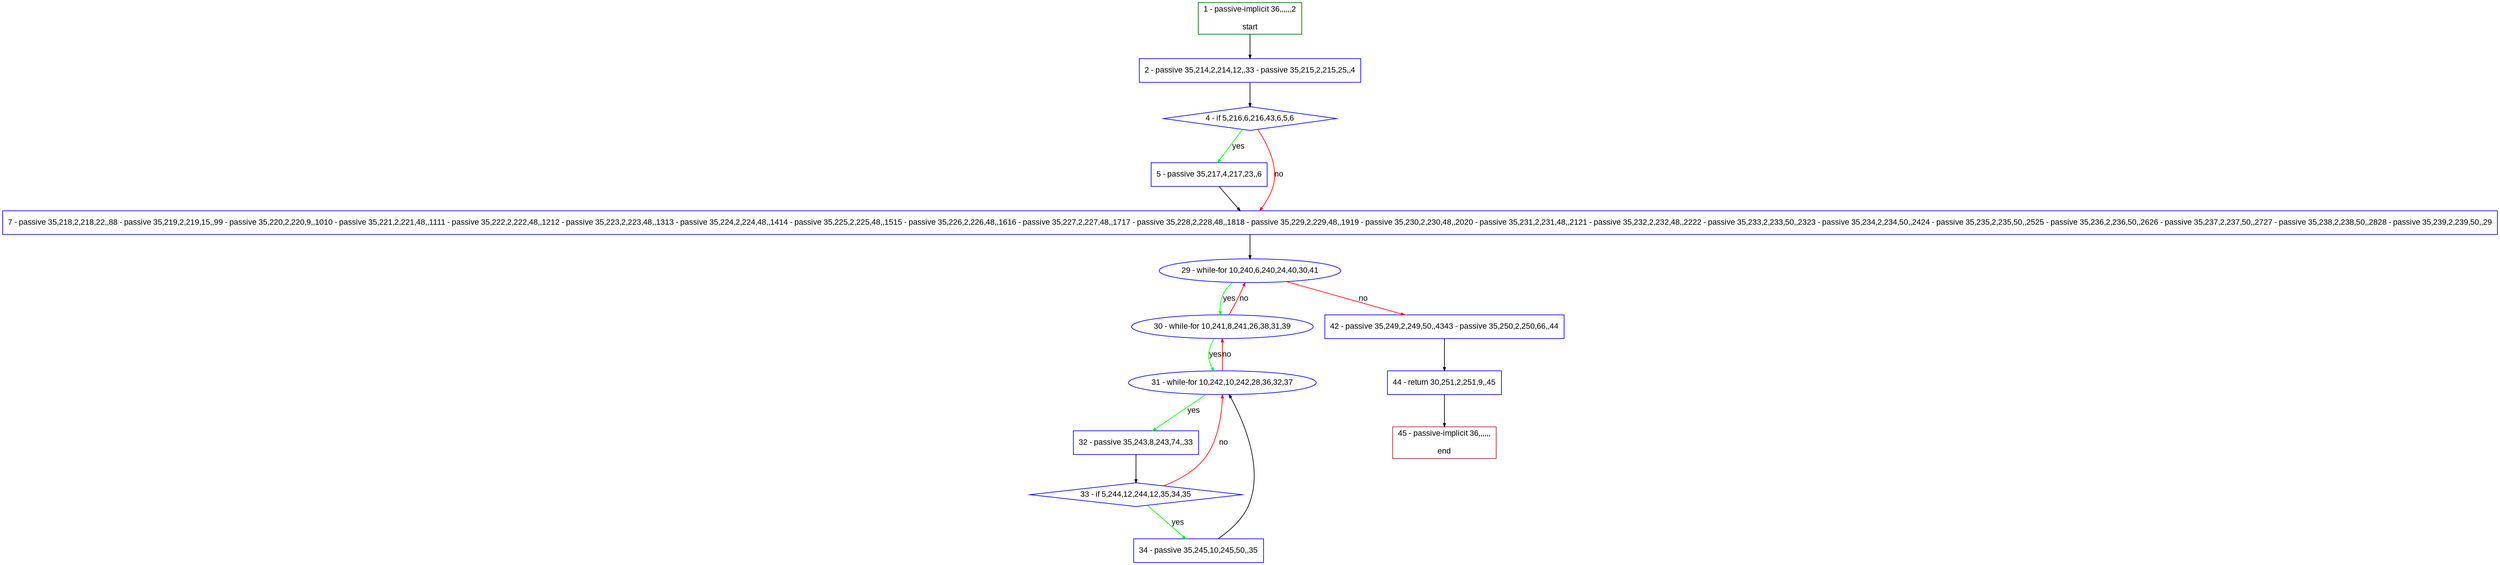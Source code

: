 digraph "" {
  graph [pack="true", label="", fontsize="12", packmode="clust", fontname="Arial", fillcolor="#FFFFCC", bgcolor="white", style="rounded,filled", compound="true"];
  node [node_initialized="no", label="", color="grey", fontsize="12", fillcolor="white", fontname="Arial", style="filled", shape="rectangle", compound="true", fixedsize="false"];
  edge [fontcolor="black", arrowhead="normal", arrowtail="none", arrowsize="0.5", ltail="", label="", color="black", fontsize="12", lhead="", fontname="Arial", dir="forward", compound="true"];
  __N1 [label="2 - passive 35,214,2,214,12,,33 - passive 35,215,2,215,25,,4", color="#0000ff", fillcolor="#ffffff", style="filled", shape="box"];
  __N2 [label="1 - passive-implicit 36,,,,,,2\n\nstart", color="#006400", fillcolor="#ffffff", style="filled", shape="box"];
  __N3 [label="4 - if 5,216,6,216,43,6,5,6", color="#0000ff", fillcolor="#ffffff", style="filled", shape="diamond"];
  __N4 [label="5 - passive 35,217,4,217,23,,6", color="#0000ff", fillcolor="#ffffff", style="filled", shape="box"];
  __N5 [label="7 - passive 35,218,2,218,22,,88 - passive 35,219,2,219,15,,99 - passive 35,220,2,220,9,,1010 - passive 35,221,2,221,48,,1111 - passive 35,222,2,222,48,,1212 - passive 35,223,2,223,48,,1313 - passive 35,224,2,224,48,,1414 - passive 35,225,2,225,48,,1515 - passive 35,226,2,226,48,,1616 - passive 35,227,2,227,48,,1717 - passive 35,228,2,228,48,,1818 - passive 35,229,2,229,48,,1919 - passive 35,230,2,230,48,,2020 - passive 35,231,2,231,48,,2121 - passive 35,232,2,232,48,,2222 - passive 35,233,2,233,50,,2323 - passive 35,234,2,234,50,,2424 - passive 35,235,2,235,50,,2525 - passive 35,236,2,236,50,,2626 - passive 35,237,2,237,50,,2727 - passive 35,238,2,238,50,,2828 - passive 35,239,2,239,50,,29", color="#0000ff", fillcolor="#ffffff", style="filled", shape="box"];
  __N6 [label="29 - while-for 10,240,6,240,24,40,30,41", color="#0000ff", fillcolor="#ffffff", style="filled", shape="oval"];
  __N7 [label="30 - while-for 10,241,8,241,26,38,31,39", color="#0000ff", fillcolor="#ffffff", style="filled", shape="oval"];
  __N8 [label="42 - passive 35,249,2,249,50,,4343 - passive 35,250,2,250,66,,44", color="#0000ff", fillcolor="#ffffff", style="filled", shape="box"];
  __N9 [label="31 - while-for 10,242,10,242,28,36,32,37", color="#0000ff", fillcolor="#ffffff", style="filled", shape="oval"];
  __N10 [label="32 - passive 35,243,8,243,74,,33", color="#0000ff", fillcolor="#ffffff", style="filled", shape="box"];
  __N11 [label="33 - if 5,244,12,244,12,35,34,35", color="#0000ff", fillcolor="#ffffff", style="filled", shape="diamond"];
  __N12 [label="34 - passive 35,245,10,245,50,,35", color="#0000ff", fillcolor="#ffffff", style="filled", shape="box"];
  __N13 [label="44 - return 30,251,2,251,9,,45", color="#0000ff", fillcolor="#ffffff", style="filled", shape="box"];
  __N14 [label="45 - passive-implicit 36,,,,,,\n\nend", color="#a52a2a", fillcolor="#ffffff", style="filled", shape="box"];
  __N2 -> __N1 [arrowhead="normal", arrowtail="none", color="#000000", label="", dir="forward"];
  __N1 -> __N3 [arrowhead="normal", arrowtail="none", color="#000000", label="", dir="forward"];
  __N3 -> __N4 [arrowhead="normal", arrowtail="none", color="#00ff00", label="yes", dir="forward"];
  __N3 -> __N5 [arrowhead="normal", arrowtail="none", color="#ff0000", label="no", dir="forward"];
  __N4 -> __N5 [arrowhead="normal", arrowtail="none", color="#000000", label="", dir="forward"];
  __N5 -> __N6 [arrowhead="normal", arrowtail="none", color="#000000", label="", dir="forward"];
  __N6 -> __N7 [arrowhead="normal", arrowtail="none", color="#00ff00", label="yes", dir="forward"];
  __N7 -> __N6 [arrowhead="normal", arrowtail="none", color="#ff0000", label="no", dir="forward"];
  __N6 -> __N8 [arrowhead="normal", arrowtail="none", color="#ff0000", label="no", dir="forward"];
  __N7 -> __N9 [arrowhead="normal", arrowtail="none", color="#00ff00", label="yes", dir="forward"];
  __N9 -> __N7 [arrowhead="normal", arrowtail="none", color="#ff0000", label="no", dir="forward"];
  __N9 -> __N10 [arrowhead="normal", arrowtail="none", color="#00ff00", label="yes", dir="forward"];
  __N10 -> __N11 [arrowhead="normal", arrowtail="none", color="#000000", label="", dir="forward"];
  __N11 -> __N9 [arrowhead="normal", arrowtail="none", color="#ff0000", label="no", dir="forward"];
  __N11 -> __N12 [arrowhead="normal", arrowtail="none", color="#00ff00", label="yes", dir="forward"];
  __N12 -> __N9 [arrowhead="normal", arrowtail="none", color="#000000", label="", dir="forward"];
  __N8 -> __N13 [arrowhead="normal", arrowtail="none", color="#000000", label="", dir="forward"];
  __N13 -> __N14 [arrowhead="normal", arrowtail="none", color="#000000", label="", dir="forward"];
}
